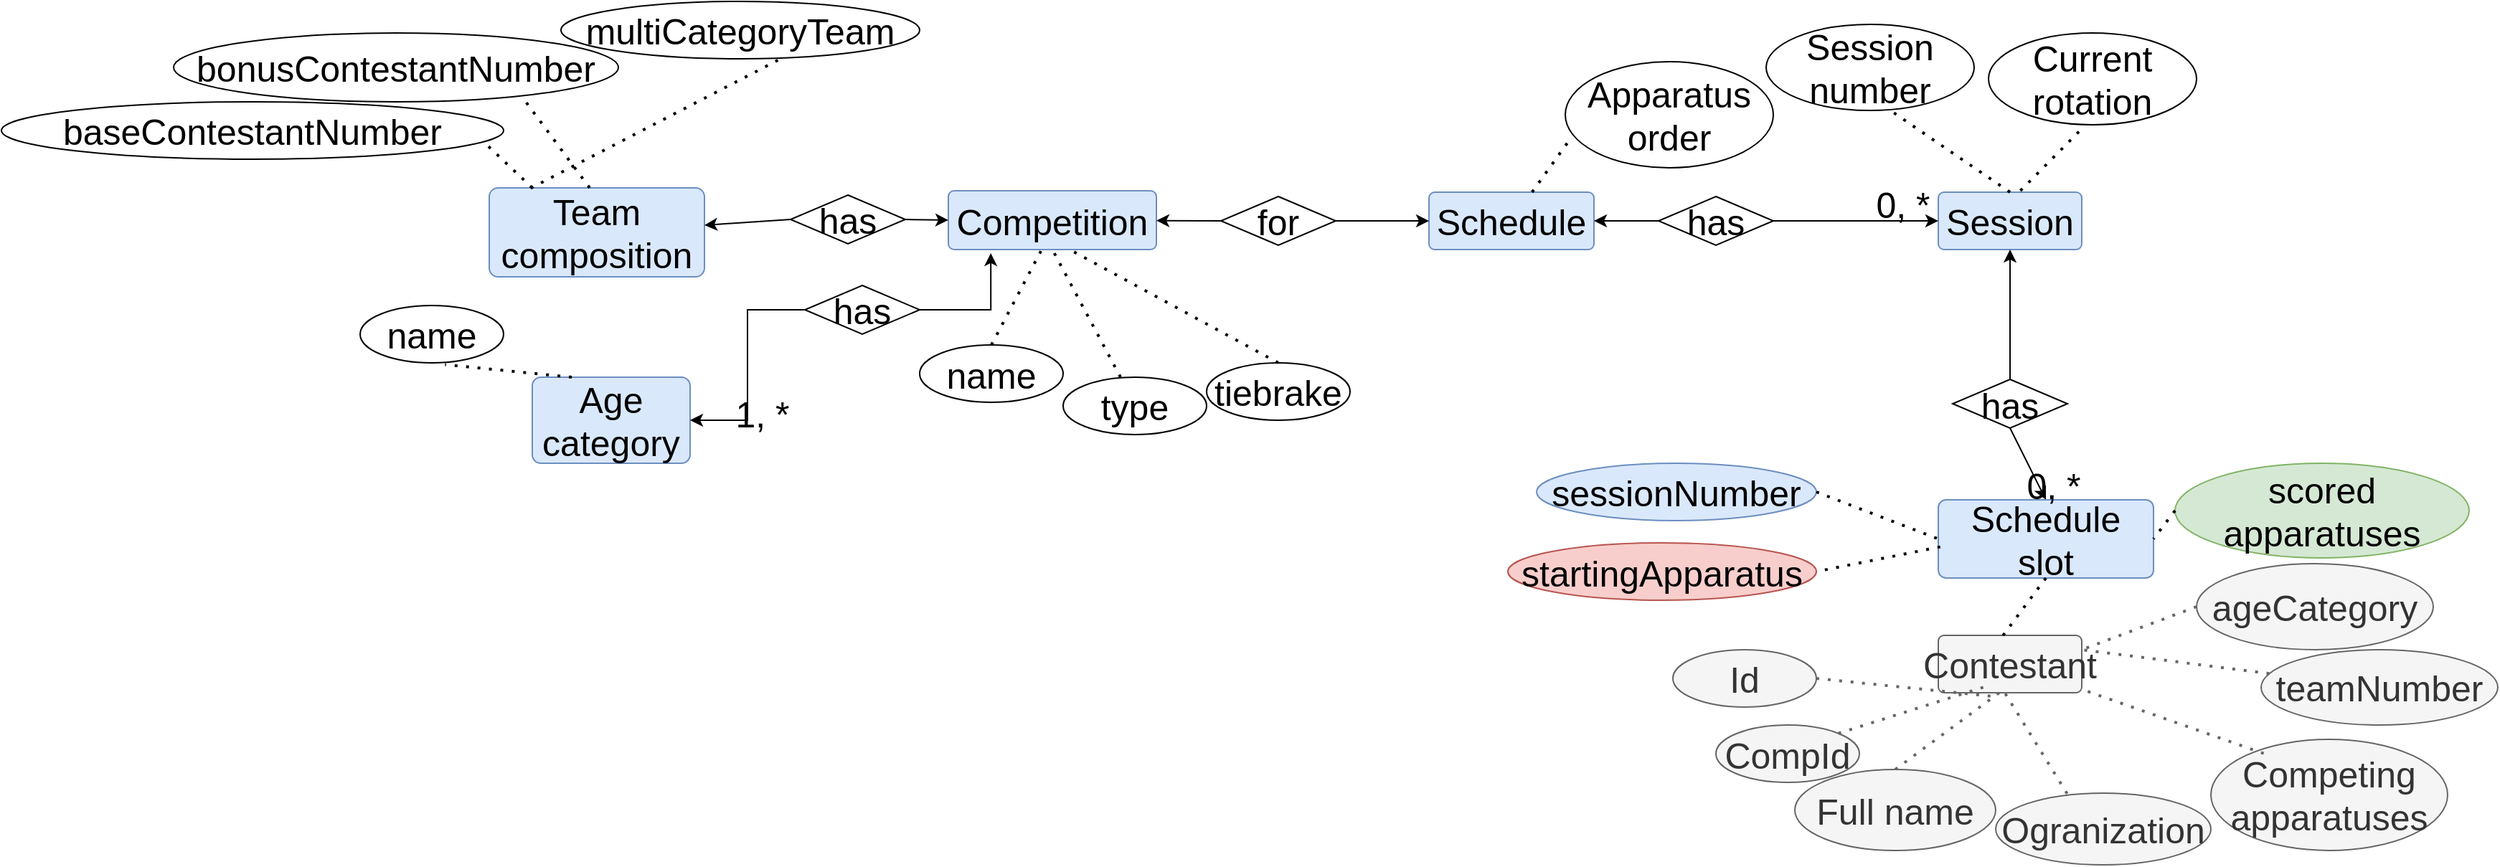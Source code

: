<mxfile version="21.6.9" type="device">
  <diagram name="Page-1" id="sqc_vz35k7CTNrsF8CXl">
    <mxGraphModel dx="6350" dy="-110" grid="1" gridSize="10" guides="1" tooltips="1" connect="1" arrows="1" fold="1" page="1" pageScale="1" pageWidth="850" pageHeight="1100" math="0" shadow="0">
      <root>
        <mxCell id="0" />
        <mxCell id="1" parent="0" />
        <mxCell id="_8KGrWZPLLeJy_KlV1K0-306" value="Schedule" style="rounded=1;arcSize=10;whiteSpace=wrap;html=1;align=center;fillColor=#dae8fc;strokeColor=#6c8ebf;fontSize=25;" parent="1" vertex="1">
          <mxGeometry x="-2585" y="2021" width="115" height="40" as="geometry" />
        </mxCell>
        <mxCell id="_8KGrWZPLLeJy_KlV1K0-326" value="Session" style="rounded=1;arcSize=10;whiteSpace=wrap;html=1;align=center;fillColor=#dae8fc;strokeColor=#6c8ebf;fontSize=25;" parent="1" vertex="1">
          <mxGeometry x="-2230" y="2021" width="100" height="40" as="geometry" />
        </mxCell>
        <mxCell id="_8KGrWZPLLeJy_KlV1K0-327" value="Session number" style="ellipse;whiteSpace=wrap;html=1;align=center;fillColor=#FFFFFF;fontSize=25;" parent="1" vertex="1">
          <mxGeometry x="-2350" y="1904" width="145" height="60" as="geometry" />
        </mxCell>
        <mxCell id="_8KGrWZPLLeJy_KlV1K0-328" style="edgeStyle=none;rounded=0;orthogonalLoop=1;jettySize=auto;html=1;exitX=0;exitY=0.5;exitDx=0;exitDy=0;entryX=1;entryY=0.5;entryDx=0;entryDy=0;fontSize=25;" parent="1" source="_8KGrWZPLLeJy_KlV1K0-330" target="_8KGrWZPLLeJy_KlV1K0-306" edge="1">
          <mxGeometry relative="1" as="geometry" />
        </mxCell>
        <mxCell id="_8KGrWZPLLeJy_KlV1K0-329" style="edgeStyle=none;rounded=0;orthogonalLoop=1;jettySize=auto;html=1;exitX=1;exitY=0.5;exitDx=0;exitDy=0;entryX=0;entryY=0.5;entryDx=0;entryDy=0;fontSize=25;" parent="1" source="_8KGrWZPLLeJy_KlV1K0-330" target="_8KGrWZPLLeJy_KlV1K0-326" edge="1">
          <mxGeometry relative="1" as="geometry" />
        </mxCell>
        <mxCell id="_8KGrWZPLLeJy_KlV1K0-330" value="has" style="shape=rhombus;perimeter=rhombusPerimeter;whiteSpace=wrap;html=1;align=center;fontSize=25;" parent="1" vertex="1">
          <mxGeometry x="-2425" y="2024" width="80" height="34" as="geometry" />
        </mxCell>
        <mxCell id="_8KGrWZPLLeJy_KlV1K0-331" value="0, *" style="text;html=1;align=center;verticalAlign=middle;resizable=0;points=[];autosize=1;strokeColor=none;fillColor=none;fontSize=25;" parent="1" vertex="1">
          <mxGeometry x="-2285" y="2009" width="60" height="40" as="geometry" />
        </mxCell>
        <mxCell id="_8KGrWZPLLeJy_KlV1K0-332" style="edgeStyle=none;rounded=0;orthogonalLoop=1;jettySize=auto;html=1;exitX=0.5;exitY=1;exitDx=0;exitDy=0;entryX=0.5;entryY=0;entryDx=0;entryDy=0;fontSize=25;" parent="1" source="_8KGrWZPLLeJy_KlV1K0-334" target="_8KGrWZPLLeJy_KlV1K0-335" edge="1">
          <mxGeometry relative="1" as="geometry">
            <mxPoint x="-2175" y="2264" as="targetPoint" />
          </mxGeometry>
        </mxCell>
        <mxCell id="_8KGrWZPLLeJy_KlV1K0-333" style="edgeStyle=orthogonalEdgeStyle;rounded=0;orthogonalLoop=1;jettySize=auto;html=1;exitX=0.5;exitY=0;exitDx=0;exitDy=0;entryX=0.5;entryY=1;entryDx=0;entryDy=0;fontSize=25;" parent="1" source="_8KGrWZPLLeJy_KlV1K0-334" target="_8KGrWZPLLeJy_KlV1K0-326" edge="1">
          <mxGeometry relative="1" as="geometry" />
        </mxCell>
        <mxCell id="_8KGrWZPLLeJy_KlV1K0-334" value="has" style="shape=rhombus;perimeter=rhombusPerimeter;whiteSpace=wrap;html=1;align=center;fontSize=25;" parent="1" vertex="1">
          <mxGeometry x="-2220" y="2151.5" width="80" height="34" as="geometry" />
        </mxCell>
        <mxCell id="_8KGrWZPLLeJy_KlV1K0-335" value="Schedule slot" style="rounded=1;arcSize=10;whiteSpace=wrap;html=1;align=center;fillColor=#dae8fc;strokeColor=#6c8ebf;fontSize=25;" parent="1" vertex="1">
          <mxGeometry x="-2230" y="2235.5" width="150" height="54.5" as="geometry" />
        </mxCell>
        <mxCell id="_8KGrWZPLLeJy_KlV1K0-336" value="0, *" style="text;html=1;align=center;verticalAlign=middle;resizable=0;points=[];autosize=1;strokeColor=none;fillColor=none;fontSize=25;" parent="1" vertex="1">
          <mxGeometry x="-2180" y="2205" width="60" height="40" as="geometry" />
        </mxCell>
        <mxCell id="_8KGrWZPLLeJy_KlV1K0-337" value="sessionNumber" style="ellipse;whiteSpace=wrap;html=1;align=center;fillColor=#dae8fc;strokeColor=#6c8ebf;fontSize=25;" parent="1" vertex="1">
          <mxGeometry x="-2510" y="2210" width="195" height="40" as="geometry" />
        </mxCell>
        <mxCell id="_8KGrWZPLLeJy_KlV1K0-338" value="startingApparatus" style="ellipse;whiteSpace=wrap;html=1;align=center;fillColor=#f8cecc;strokeColor=#b85450;fontSize=25;" parent="1" vertex="1">
          <mxGeometry x="-2530" y="2265.5" width="215" height="40" as="geometry" />
        </mxCell>
        <mxCell id="_8KGrWZPLLeJy_KlV1K0-343" value="Contestant" style="rounded=1;arcSize=10;whiteSpace=wrap;html=1;align=center;fillColor=#f5f5f5;strokeColor=#666666;fontColor=#333333;fontSize=25;" parent="1" vertex="1">
          <mxGeometry x="-2230" y="2330" width="100" height="40" as="geometry" />
        </mxCell>
        <mxCell id="_8KGrWZPLLeJy_KlV1K0-344" value="CompId" style="ellipse;whiteSpace=wrap;html=1;align=center;fillColor=#f5f5f5;fontColor=#333333;strokeColor=#666666;fontSize=25;" parent="1" vertex="1">
          <mxGeometry x="-2385" y="2392.5" width="100" height="40" as="geometry" />
        </mxCell>
        <mxCell id="_8KGrWZPLLeJy_KlV1K0-345" value="Id" style="ellipse;whiteSpace=wrap;html=1;align=center;fillColor=#f5f5f5;fontColor=#333333;strokeColor=#666666;fontSize=25;" parent="1" vertex="1">
          <mxGeometry x="-2415" y="2340" width="100" height="40" as="geometry" />
        </mxCell>
        <mxCell id="_8KGrWZPLLeJy_KlV1K0-346" value="Full name" style="ellipse;whiteSpace=wrap;html=1;align=center;fillColor=#f5f5f5;fontColor=#333333;strokeColor=#666666;fontSize=25;" parent="1" vertex="1">
          <mxGeometry x="-2330" y="2423.5" width="140" height="56.5" as="geometry" />
        </mxCell>
        <mxCell id="_8KGrWZPLLeJy_KlV1K0-347" value="Ogranization" style="ellipse;whiteSpace=wrap;html=1;align=center;fillColor=#f5f5f5;fontColor=#333333;strokeColor=#666666;fontSize=25;" parent="1" vertex="1">
          <mxGeometry x="-2190" y="2440" width="150" height="50" as="geometry" />
        </mxCell>
        <mxCell id="_8KGrWZPLLeJy_KlV1K0-348" value="Competing apparatuses" style="ellipse;whiteSpace=wrap;html=1;align=center;fillColor=#f5f5f5;fontColor=#333333;strokeColor=#666666;fontSize=25;" parent="1" vertex="1">
          <mxGeometry x="-2040" y="2402.5" width="165" height="77.5" as="geometry" />
        </mxCell>
        <mxCell id="_8KGrWZPLLeJy_KlV1K0-349" style="edgeStyle=none;rounded=0;orthogonalLoop=1;jettySize=auto;html=1;exitX=0.5;exitY=1;exitDx=0;exitDy=0;fillColor=#f5f5f5;strokeColor=#666666;fontSize=25;" parent="1" source="_8KGrWZPLLeJy_KlV1K0-344" target="_8KGrWZPLLeJy_KlV1K0-344" edge="1">
          <mxGeometry relative="1" as="geometry" />
        </mxCell>
        <mxCell id="_8KGrWZPLLeJy_KlV1K0-350" value="" style="endArrow=none;dashed=1;html=1;dashPattern=1 3;strokeWidth=2;rounded=0;entryX=0.404;entryY=1.069;entryDx=0;entryDy=0;entryPerimeter=0;exitX=1;exitY=0.5;exitDx=0;exitDy=0;fillColor=#f5f5f5;strokeColor=#666666;fontSize=25;" parent="1" source="_8KGrWZPLLeJy_KlV1K0-345" target="_8KGrWZPLLeJy_KlV1K0-343" edge="1">
          <mxGeometry width="50" height="50" relative="1" as="geometry">
            <mxPoint x="-2187.6" y="2138.71" as="sourcePoint" />
            <mxPoint x="-2253.5" y="2124.86" as="targetPoint" />
          </mxGeometry>
        </mxCell>
        <mxCell id="_8KGrWZPLLeJy_KlV1K0-351" value="" style="endArrow=none;dashed=1;html=1;dashPattern=1 3;strokeWidth=2;rounded=0;entryX=0.35;entryY=0.875;entryDx=0;entryDy=0;entryPerimeter=0;exitX=1;exitY=0;exitDx=0;exitDy=0;fillColor=#f5f5f5;strokeColor=#666666;fontSize=25;" parent="1" source="_8KGrWZPLLeJy_KlV1K0-344" target="_8KGrWZPLLeJy_KlV1K0-343" edge="1">
          <mxGeometry width="50" height="50" relative="1" as="geometry">
            <mxPoint x="-2275" y="2385" as="sourcePoint" />
            <mxPoint x="-2179.6" y="2382.76" as="targetPoint" />
          </mxGeometry>
        </mxCell>
        <mxCell id="_8KGrWZPLLeJy_KlV1K0-352" value="" style="endArrow=none;dashed=1;html=1;dashPattern=1 3;strokeWidth=2;rounded=0;entryX=0.425;entryY=1;entryDx=0;entryDy=0;entryPerimeter=0;exitX=0.5;exitY=0;exitDx=0;exitDy=0;fillColor=#f5f5f5;strokeColor=#666666;fontSize=25;" parent="1" source="_8KGrWZPLLeJy_KlV1K0-346" target="_8KGrWZPLLeJy_KlV1K0-343" edge="1">
          <mxGeometry width="50" height="50" relative="1" as="geometry">
            <mxPoint x="-2254.767" y="2415.809" as="sourcePoint" />
            <mxPoint x="-2185" y="2375" as="targetPoint" />
          </mxGeometry>
        </mxCell>
        <mxCell id="_8KGrWZPLLeJy_KlV1K0-353" value="" style="endArrow=none;dashed=1;html=1;dashPattern=1 3;strokeWidth=2;rounded=0;entryX=0.459;entryY=0.983;entryDx=0;entryDy=0;entryPerimeter=0;exitX=0.332;exitY=0.007;exitDx=0;exitDy=0;exitPerimeter=0;fillColor=#f5f5f5;strokeColor=#666666;fontSize=25;" parent="1" source="_8KGrWZPLLeJy_KlV1K0-347" target="_8KGrWZPLLeJy_KlV1K0-343" edge="1">
          <mxGeometry width="50" height="50" relative="1" as="geometry">
            <mxPoint x="-2190" y="2433.5" as="sourcePoint" />
            <mxPoint x="-2177.5" y="2380" as="targetPoint" />
          </mxGeometry>
        </mxCell>
        <mxCell id="_8KGrWZPLLeJy_KlV1K0-354" value="" style="endArrow=none;dashed=1;html=1;dashPattern=1 3;strokeWidth=2;rounded=0;exitX=0.223;exitY=0.127;exitDx=0;exitDy=0;exitPerimeter=0;fillColor=#f5f5f5;strokeColor=#666666;fontSize=25;" parent="1" source="_8KGrWZPLLeJy_KlV1K0-348" target="_8KGrWZPLLeJy_KlV1K0-343" edge="1">
          <mxGeometry width="50" height="50" relative="1" as="geometry">
            <mxPoint x="-2096.8" y="2433.78" as="sourcePoint" />
            <mxPoint x="-2174.1" y="2379.32" as="targetPoint" />
          </mxGeometry>
        </mxCell>
        <mxCell id="_8KGrWZPLLeJy_KlV1K0-355" value="ageCategory" style="ellipse;whiteSpace=wrap;html=1;align=center;fillColor=#f5f5f5;fontColor=#333333;strokeColor=#666666;fontSize=25;" parent="1" vertex="1">
          <mxGeometry x="-2050" y="2280" width="165" height="60" as="geometry" />
        </mxCell>
        <mxCell id="_8KGrWZPLLeJy_KlV1K0-356" value="teamNumber" style="ellipse;whiteSpace=wrap;html=1;align=center;fillColor=#f5f5f5;fontColor=#333333;strokeColor=#666666;fontSize=25;" parent="1" vertex="1">
          <mxGeometry x="-2005" y="2340" width="165" height="52.5" as="geometry" />
        </mxCell>
        <mxCell id="_8KGrWZPLLeJy_KlV1K0-357" value="" style="endArrow=none;dashed=1;html=1;dashPattern=1 3;strokeWidth=2;rounded=0;entryX=1;entryY=0.25;entryDx=0;entryDy=0;fillColor=#f5f5f5;strokeColor=#666666;fontSize=25;" parent="1" source="_8KGrWZPLLeJy_KlV1K0-356" target="_8KGrWZPLLeJy_KlV1K0-343" edge="1">
          <mxGeometry width="50" height="50" relative="1" as="geometry">
            <mxPoint x="-2032.7" y="2407.58" as="sourcePoint" />
            <mxPoint x="-2120" y="2377.327" as="targetPoint" />
          </mxGeometry>
        </mxCell>
        <mxCell id="_8KGrWZPLLeJy_KlV1K0-358" value="" style="endArrow=none;dashed=1;html=1;dashPattern=1 3;strokeWidth=2;rounded=0;entryX=1;entryY=0.25;entryDx=0;entryDy=0;exitX=0;exitY=0.5;exitDx=0;exitDy=0;fillColor=#f5f5f5;strokeColor=#666666;fontSize=25;" parent="1" source="_8KGrWZPLLeJy_KlV1K0-355" target="_8KGrWZPLLeJy_KlV1K0-343" edge="1">
          <mxGeometry width="50" height="50" relative="1" as="geometry">
            <mxPoint x="-1990.565" y="2374.265" as="sourcePoint" />
            <mxPoint x="-2120" y="2350" as="targetPoint" />
          </mxGeometry>
        </mxCell>
        <mxCell id="_8KGrWZPLLeJy_KlV1K0-359" value="" style="endArrow=none;dashed=1;html=1;dashPattern=1 3;strokeWidth=2;rounded=0;entryX=0;entryY=0.5;entryDx=0;entryDy=0;exitX=1;exitY=0.5;exitDx=0;exitDy=0;fontSize=25;" parent="1" source="_8KGrWZPLLeJy_KlV1K0-337" target="_8KGrWZPLLeJy_KlV1K0-335" edge="1">
          <mxGeometry width="50" height="50" relative="1" as="geometry">
            <mxPoint x="-2305.0" y="2147.23" as="sourcePoint" />
            <mxPoint x="-2382.3" y="2092.77" as="targetPoint" />
          </mxGeometry>
        </mxCell>
        <mxCell id="_8KGrWZPLLeJy_KlV1K0-360" value="" style="endArrow=none;dashed=1;html=1;dashPattern=1 3;strokeWidth=2;rounded=0;entryX=1;entryY=0.5;entryDx=0;entryDy=0;exitX=0.009;exitY=0.602;exitDx=0;exitDy=0;exitPerimeter=0;fontSize=25;" parent="1" source="_8KGrWZPLLeJy_KlV1K0-335" target="_8KGrWZPLLeJy_KlV1K0-338" edge="1">
          <mxGeometry width="50" height="50" relative="1" as="geometry">
            <mxPoint x="-2305.0" y="2240" as="sourcePoint" />
            <mxPoint x="-2225.0" y="2270" as="targetPoint" />
          </mxGeometry>
        </mxCell>
        <mxCell id="_8KGrWZPLLeJy_KlV1K0-361" value="" style="endArrow=none;dashed=1;html=1;dashPattern=1 3;strokeWidth=2;rounded=0;entryX=0.45;entryY=0.004;entryDx=0;entryDy=0;exitX=0.5;exitY=1;exitDx=0;exitDy=0;entryPerimeter=0;fontSize=25;" parent="1" source="_8KGrWZPLLeJy_KlV1K0-335" target="_8KGrWZPLLeJy_KlV1K0-343" edge="1">
          <mxGeometry width="50" height="50" relative="1" as="geometry">
            <mxPoint x="-2224.1" y="2274.08" as="sourcePoint" />
            <mxPoint x="-2325.0" y="2295" as="targetPoint" />
          </mxGeometry>
        </mxCell>
        <mxCell id="_8KGrWZPLLeJy_KlV1K0-362" value="Current rotation" style="ellipse;whiteSpace=wrap;html=1;align=center;fillColor=#FFFFFF;fontSize=25;" parent="1" vertex="1">
          <mxGeometry x="-2195" y="1910" width="145" height="64" as="geometry" />
        </mxCell>
        <mxCell id="_8KGrWZPLLeJy_KlV1K0-370" value="name" style="ellipse;whiteSpace=wrap;html=1;align=center;fillColor=#FFFFFF;fontSize=25;" parent="1" vertex="1">
          <mxGeometry x="-2940" y="2127.5" width="100" height="40" as="geometry" />
        </mxCell>
        <mxCell id="_8KGrWZPLLeJy_KlV1K0-371" value="type" style="ellipse;whiteSpace=wrap;html=1;align=center;fillColor=#FFFFFF;fontSize=25;" parent="1" vertex="1">
          <mxGeometry x="-2840" y="2150" width="100" height="40" as="geometry" />
        </mxCell>
        <mxCell id="_8KGrWZPLLeJy_KlV1K0-372" value="tiebrake" style="ellipse;whiteSpace=wrap;html=1;align=center;fillColor=#FFFFFF;fontSize=25;" parent="1" vertex="1">
          <mxGeometry x="-2740" y="2140" width="100" height="40" as="geometry" />
        </mxCell>
        <mxCell id="_8KGrWZPLLeJy_KlV1K0-373" value="Competition" style="rounded=1;arcSize=10;whiteSpace=wrap;html=1;align=center;fillColor=#dae8fc;strokeColor=#6c8ebf;fontSize=25;" parent="1" vertex="1">
          <mxGeometry x="-2920" y="2020" width="145" height="41" as="geometry" />
        </mxCell>
        <mxCell id="_8KGrWZPLLeJy_KlV1K0-374" value="Team composition" style="rounded=1;arcSize=10;whiteSpace=wrap;html=1;align=center;fillColor=#dae8fc;strokeColor=#6c8ebf;fontSize=25;" parent="1" vertex="1">
          <mxGeometry x="-3240" y="2018" width="150" height="62" as="geometry" />
        </mxCell>
        <mxCell id="_8KGrWZPLLeJy_KlV1K0-375" value="baseContestantNumber" style="ellipse;whiteSpace=wrap;html=1;align=center;fillColor=#FFFFFF;fontSize=25;" parent="1" vertex="1">
          <mxGeometry x="-3580" y="1958" width="350" height="40" as="geometry" />
        </mxCell>
        <mxCell id="_8KGrWZPLLeJy_KlV1K0-376" value="bonusContestantNumber" style="ellipse;whiteSpace=wrap;html=1;align=center;fillColor=#FFFFFF;fontSize=25;" parent="1" vertex="1">
          <mxGeometry x="-3460" y="1910" width="310" height="48" as="geometry" />
        </mxCell>
        <mxCell id="_8KGrWZPLLeJy_KlV1K0-377" value="multiCategoryTeam" style="ellipse;whiteSpace=wrap;html=1;align=center;fillColor=#FFFFFF;fontSize=25;" parent="1" vertex="1">
          <mxGeometry x="-3190" y="1888" width="250" height="40" as="geometry" />
        </mxCell>
        <mxCell id="_8KGrWZPLLeJy_KlV1K0-378" value="" style="endArrow=none;dashed=1;html=1;dashPattern=1 3;strokeWidth=2;rounded=0;entryX=0.961;entryY=0.703;entryDx=0;entryDy=0;entryPerimeter=0;exitX=0.2;exitY=0;exitDx=0;exitDy=0;exitPerimeter=0;fontSize=25;" parent="1" source="_8KGrWZPLLeJy_KlV1K0-374" target="_8KGrWZPLLeJy_KlV1K0-375" edge="1">
          <mxGeometry width="50" height="50" relative="1" as="geometry">
            <mxPoint x="-3254.2" y="2058" as="sourcePoint" />
            <mxPoint x="-3340" y="2049.2" as="targetPoint" />
          </mxGeometry>
        </mxCell>
        <mxCell id="_8KGrWZPLLeJy_KlV1K0-379" value="" style="endArrow=none;dashed=1;html=1;dashPattern=1 3;strokeWidth=2;rounded=0;entryX=0.789;entryY=0.975;entryDx=0;entryDy=0;entryPerimeter=0;fontSize=25;" parent="1" target="_8KGrWZPLLeJy_KlV1K0-376" edge="1">
          <mxGeometry width="50" height="50" relative="1" as="geometry">
            <mxPoint x="-3170" y="2018" as="sourcePoint" />
            <mxPoint x="-3330" y="2059.2" as="targetPoint" />
          </mxGeometry>
        </mxCell>
        <mxCell id="_8KGrWZPLLeJy_KlV1K0-380" value="" style="endArrow=none;dashed=1;html=1;dashPattern=1 3;strokeWidth=2;rounded=0;entryX=0.622;entryY=0.969;entryDx=0;entryDy=0;entryPerimeter=0;exitX=0.193;exitY=0.003;exitDx=0;exitDy=0;exitPerimeter=0;fontSize=25;" parent="1" source="_8KGrWZPLLeJy_KlV1K0-374" target="_8KGrWZPLLeJy_KlV1K0-377" edge="1">
          <mxGeometry width="50" height="50" relative="1" as="geometry">
            <mxPoint x="-3234.2" y="2078" as="sourcePoint" />
            <mxPoint x="-3320" y="2069.2" as="targetPoint" />
          </mxGeometry>
        </mxCell>
        <mxCell id="_8KGrWZPLLeJy_KlV1K0-381" style="edgeStyle=none;rounded=0;orthogonalLoop=1;jettySize=auto;html=1;exitX=1;exitY=0.5;exitDx=0;exitDy=0;fontSize=25;" parent="1" source="_8KGrWZPLLeJy_KlV1K0-383" target="_8KGrWZPLLeJy_KlV1K0-306" edge="1">
          <mxGeometry relative="1" as="geometry" />
        </mxCell>
        <mxCell id="_8KGrWZPLLeJy_KlV1K0-382" style="edgeStyle=none;rounded=0;orthogonalLoop=1;jettySize=auto;html=1;exitX=0;exitY=0.5;exitDx=0;exitDy=0;fontSize=25;" parent="1" source="_8KGrWZPLLeJy_KlV1K0-383" target="_8KGrWZPLLeJy_KlV1K0-373" edge="1">
          <mxGeometry relative="1" as="geometry" />
        </mxCell>
        <mxCell id="_8KGrWZPLLeJy_KlV1K0-383" value="for" style="shape=rhombus;perimeter=rhombusPerimeter;whiteSpace=wrap;html=1;align=center;fontSize=25;" parent="1" vertex="1">
          <mxGeometry x="-2730" y="2024" width="80" height="34" as="geometry" />
        </mxCell>
        <mxCell id="_8KGrWZPLLeJy_KlV1K0-384" style="edgeStyle=none;rounded=0;orthogonalLoop=1;jettySize=auto;html=1;exitX=1;exitY=0.5;exitDx=0;exitDy=0;entryX=0;entryY=0.5;entryDx=0;entryDy=0;fontSize=25;" parent="1" source="_8KGrWZPLLeJy_KlV1K0-386" target="_8KGrWZPLLeJy_KlV1K0-373" edge="1">
          <mxGeometry relative="1" as="geometry" />
        </mxCell>
        <mxCell id="_8KGrWZPLLeJy_KlV1K0-385" style="edgeStyle=none;rounded=0;orthogonalLoop=1;jettySize=auto;html=1;exitX=0;exitY=0.5;exitDx=0;exitDy=0;fontSize=25;" parent="1" source="_8KGrWZPLLeJy_KlV1K0-386" target="_8KGrWZPLLeJy_KlV1K0-374" edge="1">
          <mxGeometry relative="1" as="geometry" />
        </mxCell>
        <mxCell id="_8KGrWZPLLeJy_KlV1K0-386" value="has" style="shape=rhombus;perimeter=rhombusPerimeter;whiteSpace=wrap;html=1;align=center;fontSize=25;" parent="1" vertex="1">
          <mxGeometry x="-3030" y="2023" width="80" height="34" as="geometry" />
        </mxCell>
        <mxCell id="_8KGrWZPLLeJy_KlV1K0-387" value="Age category" style="rounded=1;arcSize=10;whiteSpace=wrap;html=1;align=center;fillColor=#dae8fc;strokeColor=#6c8ebf;fontSize=25;" parent="1" vertex="1">
          <mxGeometry x="-3210" y="2150" width="110" height="60" as="geometry" />
        </mxCell>
        <mxCell id="_8KGrWZPLLeJy_KlV1K0-388" value="name" style="ellipse;whiteSpace=wrap;html=1;align=center;fillColor=#FFFFFF;fontSize=25;" parent="1" vertex="1">
          <mxGeometry x="-3330" y="2100" width="100" height="40" as="geometry" />
        </mxCell>
        <mxCell id="_8KGrWZPLLeJy_KlV1K0-389" value="" style="endArrow=none;dashed=1;html=1;dashPattern=1 3;strokeWidth=2;rounded=0;entryX=0.592;entryY=1.03;entryDx=0;entryDy=0;entryPerimeter=0;exitX=0.25;exitY=0;exitDx=0;exitDy=0;fontSize=25;" parent="1" source="_8KGrWZPLLeJy_KlV1K0-387" target="_8KGrWZPLLeJy_KlV1K0-388" edge="1">
          <mxGeometry width="50" height="50" relative="1" as="geometry">
            <mxPoint x="-3250" y="2215.8" as="sourcePoint" />
            <mxPoint x="-3320.8" y="2204.2" as="targetPoint" />
          </mxGeometry>
        </mxCell>
        <mxCell id="_8KGrWZPLLeJy_KlV1K0-390" style="edgeStyle=orthogonalEdgeStyle;rounded=0;orthogonalLoop=1;jettySize=auto;html=1;exitX=1;exitY=0.5;exitDx=0;exitDy=0;entryX=0.204;entryY=1.06;entryDx=0;entryDy=0;entryPerimeter=0;fontSize=25;" parent="1" source="_8KGrWZPLLeJy_KlV1K0-392" target="_8KGrWZPLLeJy_KlV1K0-373" edge="1">
          <mxGeometry relative="1" as="geometry" />
        </mxCell>
        <mxCell id="_8KGrWZPLLeJy_KlV1K0-391" style="edgeStyle=orthogonalEdgeStyle;rounded=0;orthogonalLoop=1;jettySize=auto;html=1;exitX=0;exitY=0.5;exitDx=0;exitDy=0;entryX=1;entryY=0.5;entryDx=0;entryDy=0;fontSize=25;" parent="1" source="_8KGrWZPLLeJy_KlV1K0-392" target="_8KGrWZPLLeJy_KlV1K0-387" edge="1">
          <mxGeometry relative="1" as="geometry" />
        </mxCell>
        <mxCell id="_8KGrWZPLLeJy_KlV1K0-392" value="has" style="shape=rhombus;perimeter=rhombusPerimeter;whiteSpace=wrap;html=1;align=center;fontSize=25;" parent="1" vertex="1">
          <mxGeometry x="-3020" y="2086" width="80" height="34" as="geometry" />
        </mxCell>
        <mxCell id="_8KGrWZPLLeJy_KlV1K0-394" value="1, *" style="text;html=1;align=center;verticalAlign=middle;resizable=0;points=[];autosize=1;strokeColor=none;fillColor=none;fontSize=25;" parent="1" vertex="1">
          <mxGeometry x="-3080" y="2155" width="60" height="40" as="geometry" />
        </mxCell>
        <mxCell id="_8KGrWZPLLeJy_KlV1K0-395" value="" style="endArrow=none;dashed=1;html=1;dashPattern=1 3;strokeWidth=2;rounded=0;entryX=0.45;entryY=0.992;entryDx=0;entryDy=0;entryPerimeter=0;exitX=0.5;exitY=0;exitDx=0;exitDy=0;fontSize=25;" parent="1" source="_8KGrWZPLLeJy_KlV1K0-370" target="_8KGrWZPLLeJy_KlV1K0-373" edge="1">
          <mxGeometry width="50" height="50" relative="1" as="geometry">
            <mxPoint x="-2840.0" y="2151.36" as="sourcePoint" />
            <mxPoint x="-2828.44" y="2070.0" as="targetPoint" />
          </mxGeometry>
        </mxCell>
        <mxCell id="_8KGrWZPLLeJy_KlV1K0-396" value="" style="endArrow=none;dashed=1;html=1;dashPattern=1 3;strokeWidth=2;rounded=0;entryX=0.5;entryY=1;entryDx=0;entryDy=0;exitX=0.4;exitY=0;exitDx=0;exitDy=0;exitPerimeter=0;fontSize=25;" parent="1" source="_8KGrWZPLLeJy_KlV1K0-371" target="_8KGrWZPLLeJy_KlV1K0-373" edge="1">
          <mxGeometry width="50" height="50" relative="1" as="geometry">
            <mxPoint x="-2850" y="2137.5" as="sourcePoint" />
            <mxPoint x="-2820" y="2070.68" as="targetPoint" />
          </mxGeometry>
        </mxCell>
        <mxCell id="_8KGrWZPLLeJy_KlV1K0-397" value="" style="endArrow=none;dashed=1;html=1;dashPattern=1 3;strokeWidth=2;rounded=0;entryX=0.57;entryY=0.975;entryDx=0;entryDy=0;entryPerimeter=0;exitX=0.5;exitY=0;exitDx=0;exitDy=0;fontSize=25;" parent="1" source="_8KGrWZPLLeJy_KlV1K0-372" target="_8KGrWZPLLeJy_KlV1K0-373" edge="1">
          <mxGeometry width="50" height="50" relative="1" as="geometry">
            <mxPoint x="-2840" y="2147.5" as="sourcePoint" />
            <mxPoint x="-2810" y="2080.68" as="targetPoint" />
          </mxGeometry>
        </mxCell>
        <mxCell id="_8KGrWZPLLeJy_KlV1K0-398" value="" style="endArrow=none;dashed=1;html=1;dashPattern=1 3;strokeWidth=2;rounded=0;entryX=0.597;entryY=1;entryDx=0;entryDy=0;entryPerimeter=0;exitX=0.5;exitY=0;exitDx=0;exitDy=0;fontSize=25;" parent="1" source="_8KGrWZPLLeJy_KlV1K0-326" target="_8KGrWZPLLeJy_KlV1K0-327" edge="1">
          <mxGeometry width="50" height="50" relative="1" as="geometry">
            <mxPoint x="-2230" y="2180" as="sourcePoint" />
            <mxPoint x="-2180" y="2130" as="targetPoint" />
          </mxGeometry>
        </mxCell>
        <mxCell id="_8KGrWZPLLeJy_KlV1K0-399" value="" style="endArrow=none;dashed=1;html=1;dashPattern=1 3;strokeWidth=2;rounded=0;exitX=0.572;exitY=-0.025;exitDx=0;exitDy=0;entryX=0.438;entryY=1.067;entryDx=0;entryDy=0;entryPerimeter=0;exitPerimeter=0;fontSize=25;" parent="1" source="_8KGrWZPLLeJy_KlV1K0-326" target="_8KGrWZPLLeJy_KlV1K0-362" edge="1">
          <mxGeometry width="50" height="50" relative="1" as="geometry">
            <mxPoint x="-2195" y="2031" as="sourcePoint" />
            <mxPoint x="-2245.3" y="1990" as="targetPoint" />
          </mxGeometry>
        </mxCell>
        <mxCell id="_8KGrWZPLLeJy_KlV1K0-400" value="scored apparatuses" style="ellipse;whiteSpace=wrap;html=1;align=center;fillColor=#d5e8d4;strokeColor=#82b366;fontSize=25;" parent="1" vertex="1">
          <mxGeometry x="-2065" y="2210" width="205" height="66" as="geometry" />
        </mxCell>
        <mxCell id="_8KGrWZPLLeJy_KlV1K0-401" value="" style="endArrow=none;dashed=1;html=1;dashPattern=1 3;strokeWidth=2;rounded=0;entryX=1;entryY=0.5;entryDx=0;entryDy=0;exitX=0;exitY=0.5;exitDx=0;exitDy=0;fontSize=25;" parent="1" source="_8KGrWZPLLeJy_KlV1K0-400" target="_8KGrWZPLLeJy_KlV1K0-335" edge="1">
          <mxGeometry width="50" height="50" relative="1" as="geometry">
            <mxPoint x="-2224.1" y="2274.08" as="sourcePoint" />
            <mxPoint x="-2325" y="2295" as="targetPoint" />
          </mxGeometry>
        </mxCell>
        <mxCell id="_8KGrWZPLLeJy_KlV1K0-414" value="Apparatus order" style="ellipse;whiteSpace=wrap;html=1;align=center;fillColor=#FFFFFF;fontSize=25;" parent="1" vertex="1">
          <mxGeometry x="-2490" y="1930" width="145" height="74" as="geometry" />
        </mxCell>
        <mxCell id="_8KGrWZPLLeJy_KlV1K0-415" value="" style="endArrow=none;dashed=1;html=1;dashPattern=1 3;strokeWidth=2;rounded=0;entryX=0.022;entryY=0.733;entryDx=0;entryDy=0;entryPerimeter=0;fontSize=25;" parent="1" source="_8KGrWZPLLeJy_KlV1K0-306" target="_8KGrWZPLLeJy_KlV1K0-414" edge="1">
          <mxGeometry width="50" height="50" relative="1" as="geometry">
            <mxPoint x="-2515.3" y="2020" as="sourcePoint" />
            <mxPoint x="-2486.2" y="1986.68" as="targetPoint" />
          </mxGeometry>
        </mxCell>
      </root>
    </mxGraphModel>
  </diagram>
</mxfile>
